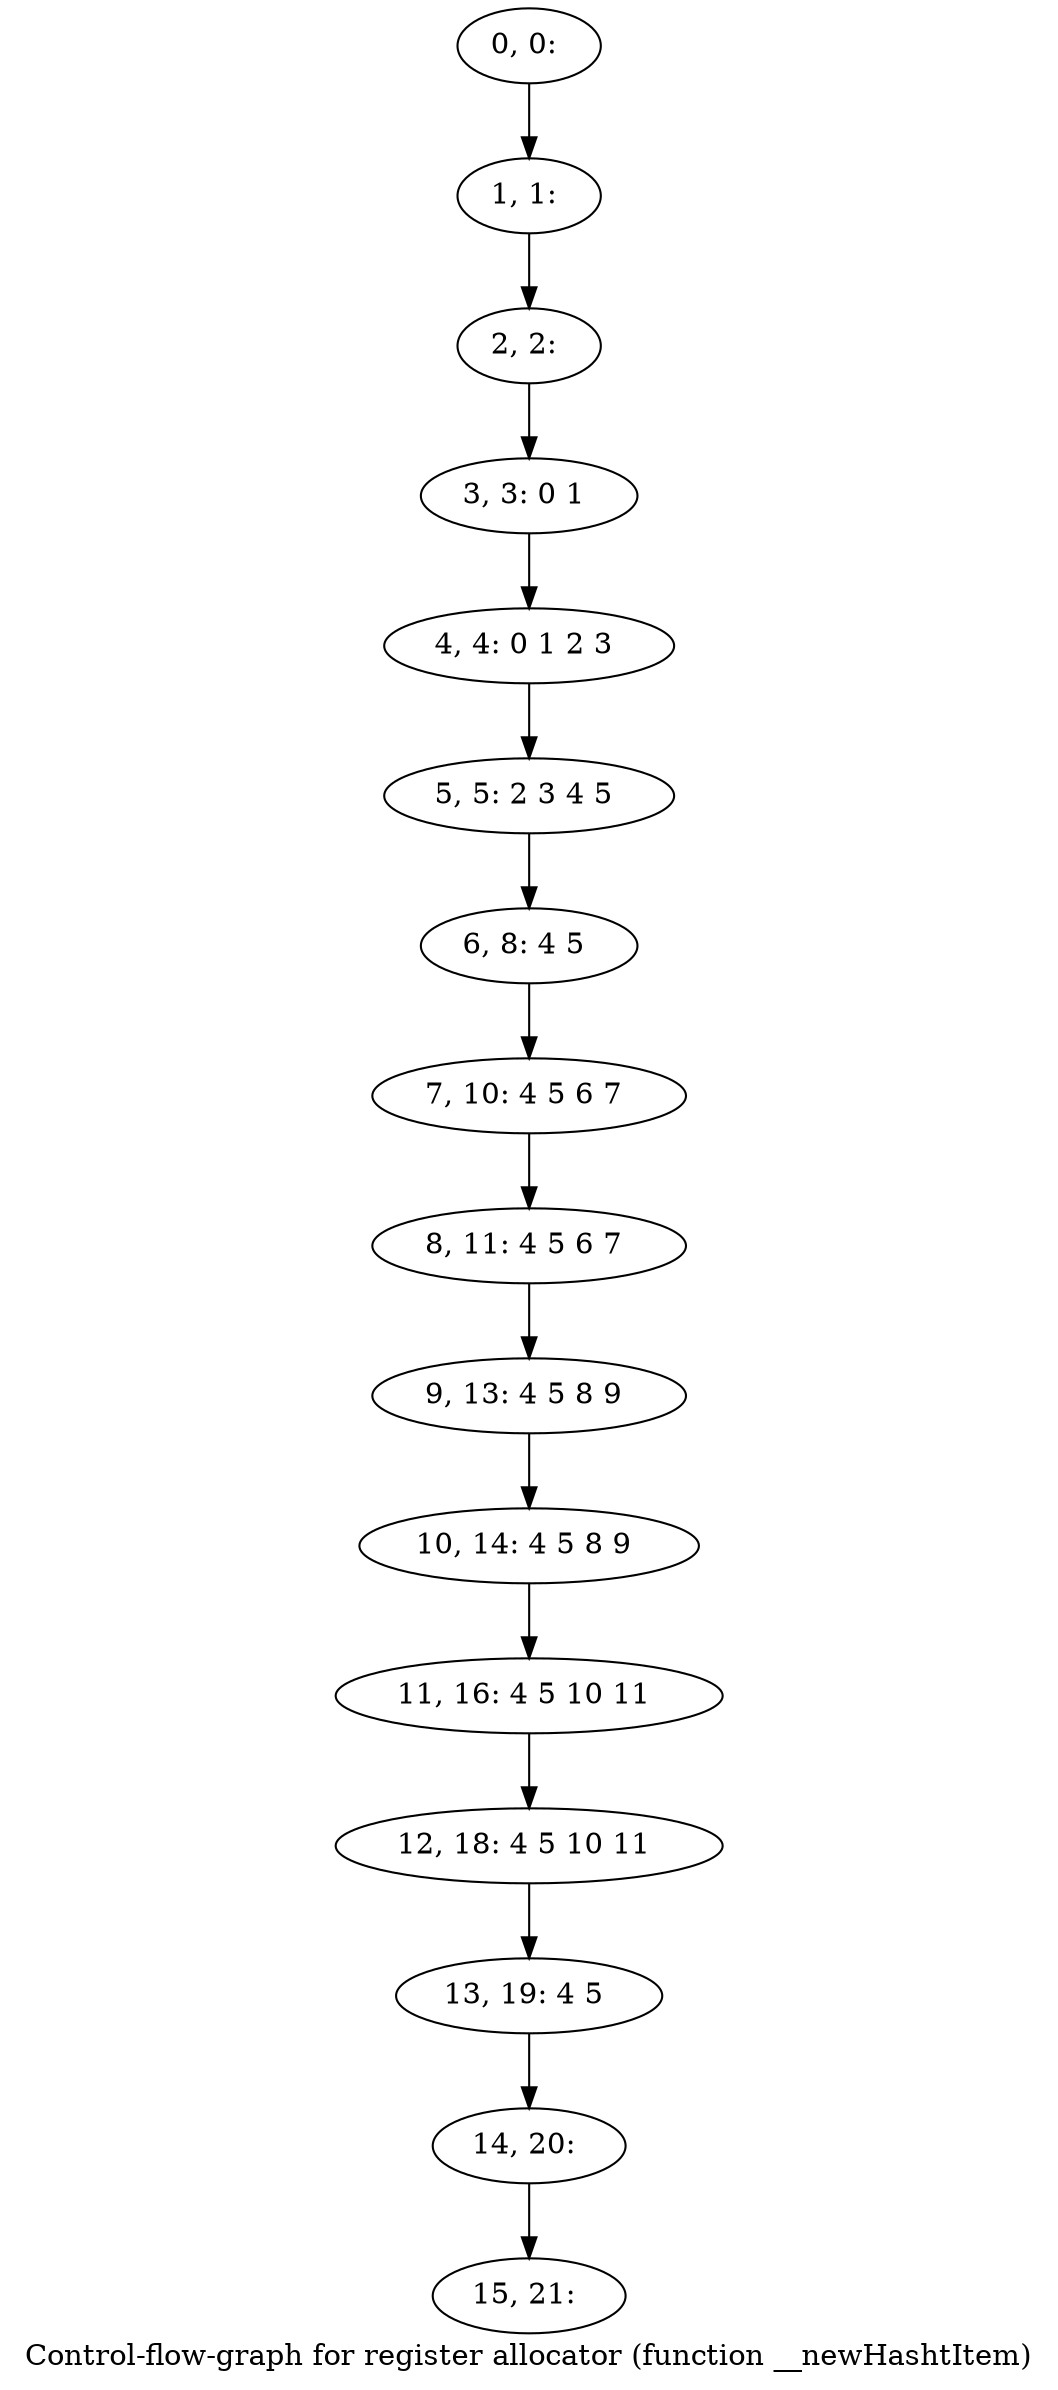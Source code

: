 digraph G {
graph [label="Control-flow-graph for register allocator (function __newHashtItem)"]
0[label="0, 0: "];
1[label="1, 1: "];
2[label="2, 2: "];
3[label="3, 3: 0 1 "];
4[label="4, 4: 0 1 2 3 "];
5[label="5, 5: 2 3 4 5 "];
6[label="6, 8: 4 5 "];
7[label="7, 10: 4 5 6 7 "];
8[label="8, 11: 4 5 6 7 "];
9[label="9, 13: 4 5 8 9 "];
10[label="10, 14: 4 5 8 9 "];
11[label="11, 16: 4 5 10 11 "];
12[label="12, 18: 4 5 10 11 "];
13[label="13, 19: 4 5 "];
14[label="14, 20: "];
15[label="15, 21: "];
0->1 ;
1->2 ;
2->3 ;
3->4 ;
4->5 ;
5->6 ;
6->7 ;
7->8 ;
8->9 ;
9->10 ;
10->11 ;
11->12 ;
12->13 ;
13->14 ;
14->15 ;
}
